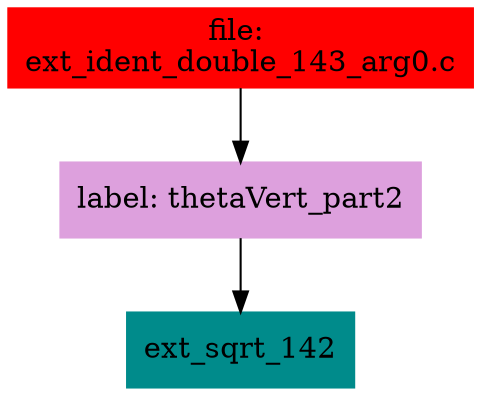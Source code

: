 digraph G {
node [shape=box]

0 [label="file: 
ext_ident_double_143_arg0.c",color=red, style=filled]
1 [label="label: thetaVert_part2",color=plum, style=filled]
0 -> 1
2 [label="ext_sqrt_142",color=cyan4, style=filled]
1 -> 2


}

